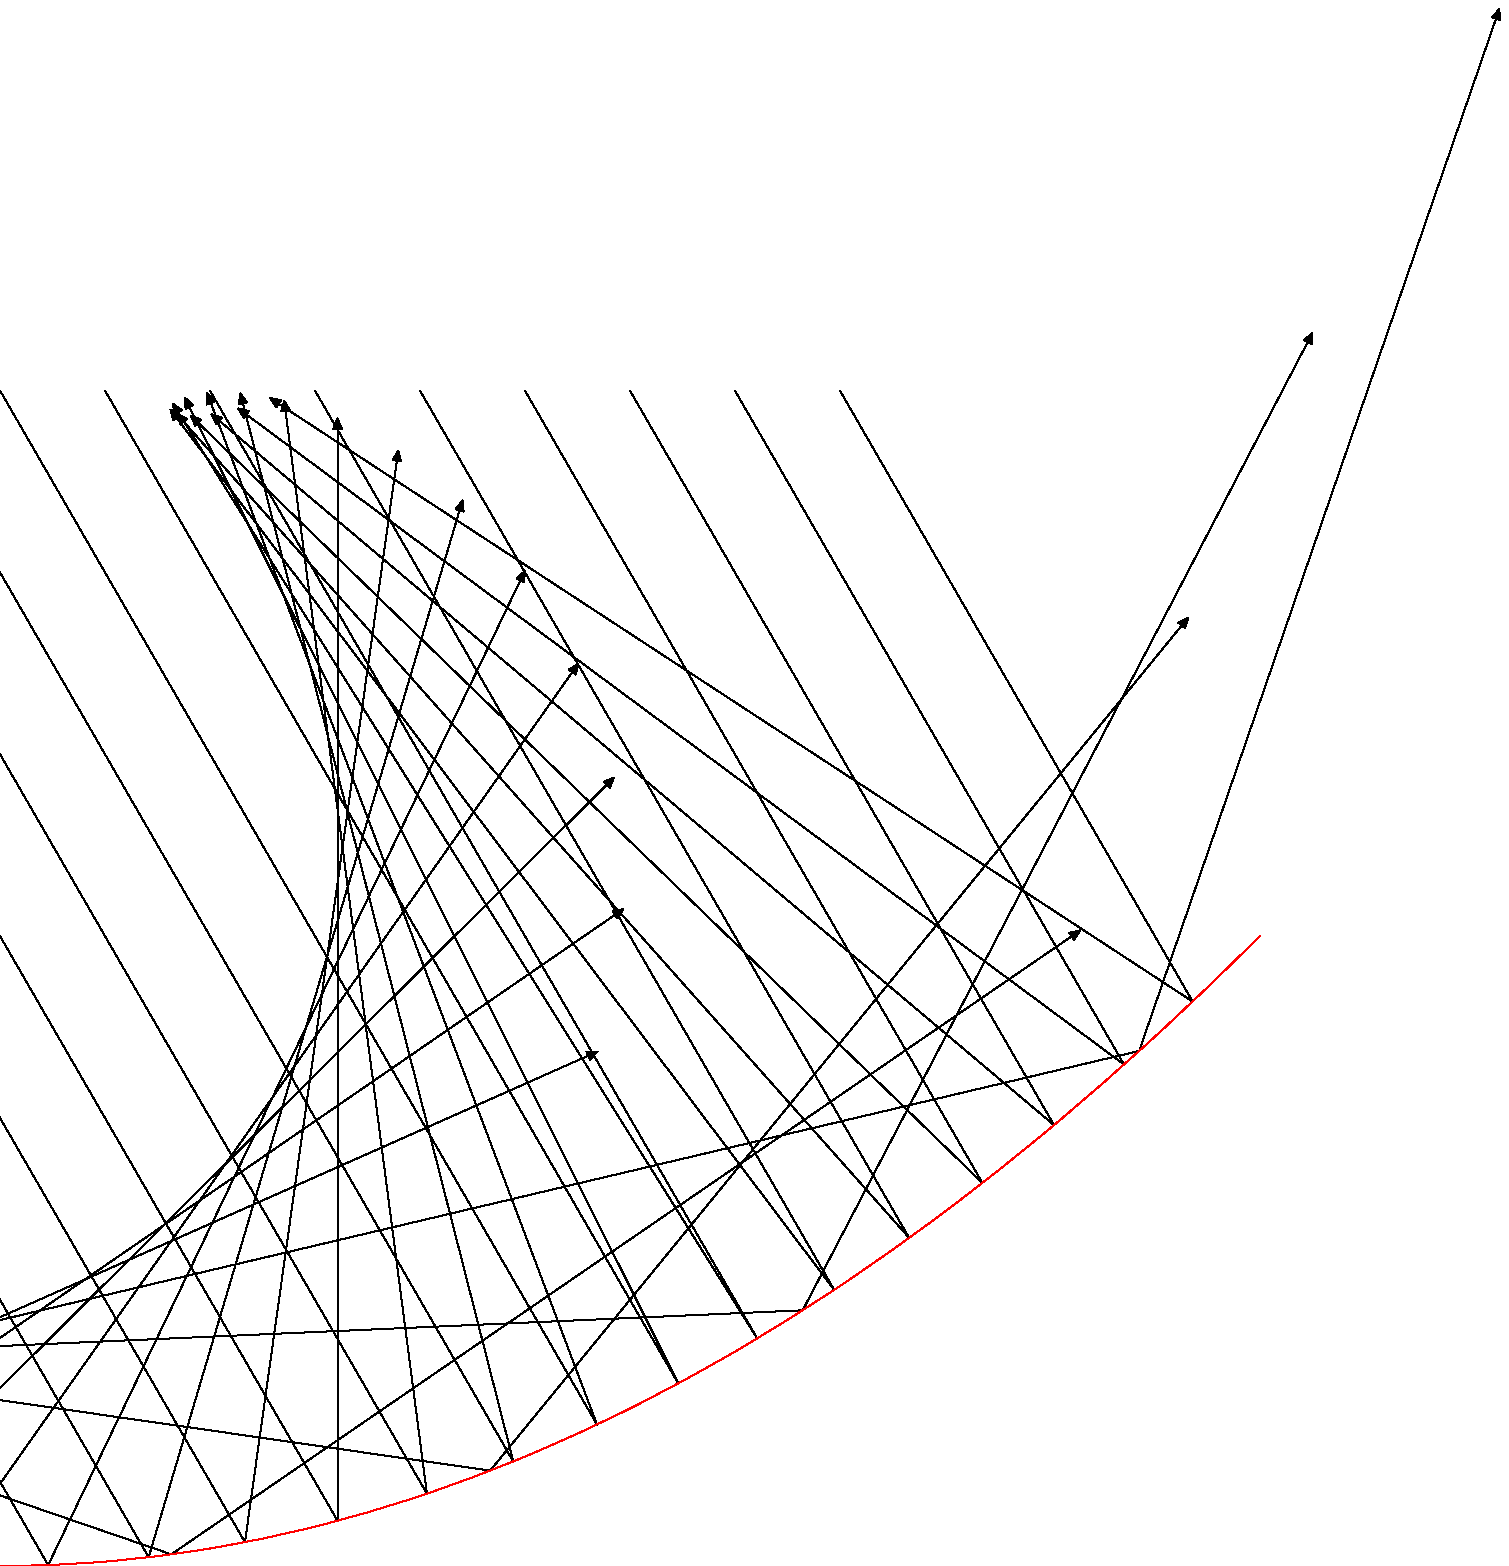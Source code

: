 % solardish.mp
% L. Nobre G.
% 2013

prologues := 1;

vardef reflectrayr(expr s,a,p,l)=
  save tI,tn,ia,I,J;
  pair I,J;
  tI=xpart(p intersectiontimes ((s+1mm*dir(a))--(s+30cm*dir(a))));
  if tI>0:
    I=point tI of p;
    draw s--I;
    tn=angle(direction tI of p)+90;
    ia:=tn-angle(s-I);
    reflectrayr(I,tn+ia,p,l);
  else:
    J=s+dir(a)*l;
    drawarrow s--J;
  fi;
enddef;

beginfig(1); % parabolic dish
  numeric u, i, num, calx, incidang;
  pair sunpoi;
  u = 8cm;
  num = 12;
  incidang = -60;
  path p;
  p=(-2u,u) for i=1 upto 2num:
      hide( calx:=-2+2*i/num; )
      ..(calx*u,u*(calx**2)/4)
  endfor;
  for i=1 upto 2num-1:
    sunpoi := ((-2+2*i/num,1)*u)-u*dir(incidang);
    reflectrayr(sunpoi,incidang,p,14cm);
  endfor;
  draw p withcolor red;
endfig;

beginfig(2); % circle evolute dish
  numeric u, i, num, calc, incidang, panray;
  pair sunpoi, crosa, crosb;
  u = 8cm; % this value is related with "14cm" inside reflectray
  num = 12;
  incidang = -60;
  panray = 2cm;
  path p, q, w;
  w = fullcircle scaled 2panray shifted (0,u-panray);
  p=(0,u-2panray) for i=1 upto num:
      hide(
	calc:=(i/num)*panray*3.14159;
        sunpoi := (0,u-panray)+dir(i*180/num-90)*panray-calc*dir(i*180/num);
	)
      ..sunpoi
  endfor;
  q = reverse (p xscaled -1) & p;
  sunpoi := (xpart point 2 of q,u)-u*dir(incidang);
  crosa = sunpoi+whatever*dir(incidang);
  crosa = (0,u-panray)-whatever*dir(incidang+90);
  crosb = ((0,u-panray)--crosa) intersectionpoint w;
  for i=0 upto num:
    sunpoi := (i/num)[crosa,crosb]-u*dir(incidang);
    reflectrayr(sunpoi,incidang,q,5cm);
  endfor;
  pair crosa;
  sunpoi := (xpart point ((length q)-2) of q,u)-u*dir(incidang);
  crosa = sunpoi+whatever*dir(incidang);
  crosa = (0,u-panray)-whatever*dir(incidang+90);
  crosb := ((0,u-panray)--crosa) intersectionpoint w;
  for i=0 upto num:
    sunpoi := (i/num)[crosa,crosb]-u*dir(incidang);
    reflectrayr(sunpoi,incidang,q,5cm);
  endfor;
  draw q withcolor red;
  fill w withcolor 0.5white;
endfig;

beginfig(3); % spheric dish
  numeric u, i, num, incidang;
  pair sunpoi;
  u = 8cm;
  num = 12;
  incidang = -60;
  path p;
  p = halfcircle scaled 4u rotated 180 shifted (0,u);
  for i=1 upto 2num-1:
    sunpoi := ((-2+2*i/num,1)*u)-u*dir(incidang);
    reflectrayr(sunpoi,incidang,p,14cm);
  endfor;
  draw p withcolor red;
endfig;

beginfig(4); % elliptic dish
  numeric u, i, num, cal, incidang;
  pair sunpoi;
  u = 8cm;
  num = 12;
  incidang = -55;
  path p;
  p=(-2u,u) for i=1 upto 2num:
      hide( cal:=90*i/num; )
      ..(-2*cosd(cal)*u,u-u*sind(cal))
  endfor;
  for i=1 upto 2num-1:
    sunpoi := ((-2+2*i/num,1)*u)-u*dir(incidang);
    reflectrayr(sunpoi,incidang,p,14cm);
  endfor;
  draw p withcolor red;
endfig;

end.